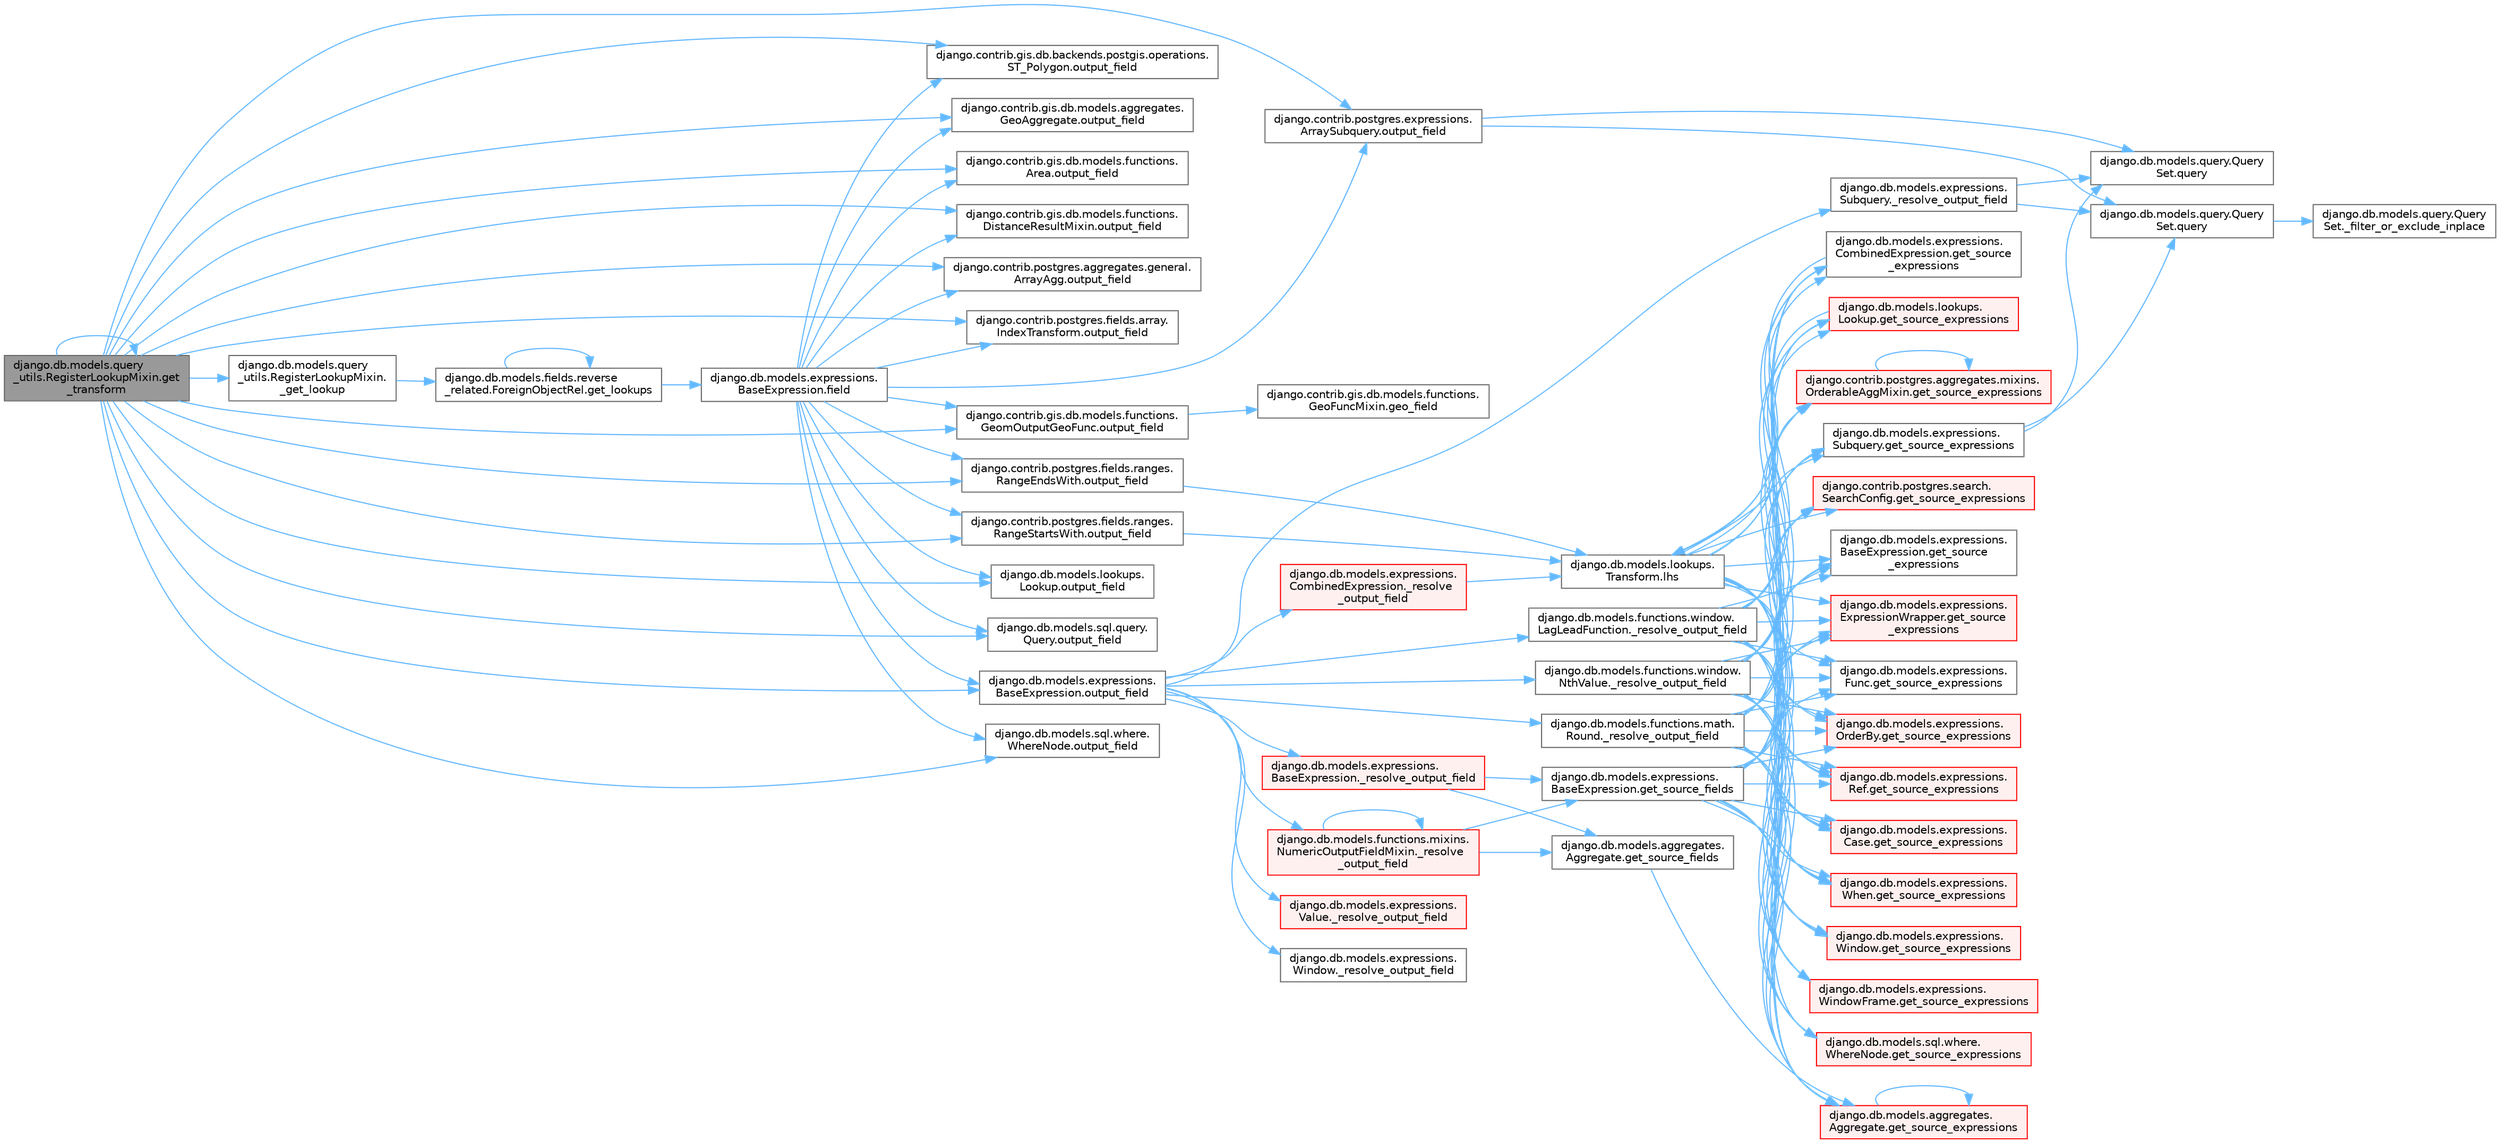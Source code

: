 digraph "django.db.models.query_utils.RegisterLookupMixin.get_transform"
{
 // LATEX_PDF_SIZE
  bgcolor="transparent";
  edge [fontname=Helvetica,fontsize=10,labelfontname=Helvetica,labelfontsize=10];
  node [fontname=Helvetica,fontsize=10,shape=box,height=0.2,width=0.4];
  rankdir="LR";
  Node1 [id="Node000001",label="django.db.models.query\l_utils.RegisterLookupMixin.get\l_transform",height=0.2,width=0.4,color="gray40", fillcolor="grey60", style="filled", fontcolor="black",tooltip=" "];
  Node1 -> Node2 [id="edge1_Node000001_Node000002",color="steelblue1",style="solid",tooltip=" "];
  Node2 [id="Node000002",label="django.db.models.query\l_utils.RegisterLookupMixin.\l_get_lookup",height=0.2,width=0.4,color="grey40", fillcolor="white", style="filled",URL="$classdjango_1_1db_1_1models_1_1query__utils_1_1_register_lookup_mixin.html#a15e178dd98d40077285486cd88ff4df7",tooltip=" "];
  Node2 -> Node3 [id="edge2_Node000002_Node000003",color="steelblue1",style="solid",tooltip=" "];
  Node3 [id="Node000003",label="django.db.models.fields.reverse\l_related.ForeignObjectRel.get_lookups",height=0.2,width=0.4,color="grey40", fillcolor="white", style="filled",URL="$classdjango_1_1db_1_1models_1_1fields_1_1reverse__related_1_1_foreign_object_rel.html#ac1746692a9326e9b00254cef6f2ea647",tooltip=" "];
  Node3 -> Node4 [id="edge3_Node000003_Node000004",color="steelblue1",style="solid",tooltip=" "];
  Node4 [id="Node000004",label="django.db.models.expressions.\lBaseExpression.field",height=0.2,width=0.4,color="grey40", fillcolor="white", style="filled",URL="$classdjango_1_1db_1_1models_1_1expressions_1_1_base_expression.html#a70aeb35391ada82c2e9f02b1c3ac150c",tooltip=" "];
  Node4 -> Node5 [id="edge4_Node000004_Node000005",color="steelblue1",style="solid",tooltip=" "];
  Node5 [id="Node000005",label="django.contrib.gis.db.backends.postgis.operations.\lST_Polygon.output_field",height=0.2,width=0.4,color="grey40", fillcolor="white", style="filled",URL="$classdjango_1_1contrib_1_1gis_1_1db_1_1backends_1_1postgis_1_1operations_1_1_s_t___polygon.html#a4427b1b0cb4e6df4fde6c045c562118a",tooltip=" "];
  Node4 -> Node6 [id="edge5_Node000004_Node000006",color="steelblue1",style="solid",tooltip=" "];
  Node6 [id="Node000006",label="django.contrib.gis.db.models.aggregates.\lGeoAggregate.output_field",height=0.2,width=0.4,color="grey40", fillcolor="white", style="filled",URL="$classdjango_1_1contrib_1_1gis_1_1db_1_1models_1_1aggregates_1_1_geo_aggregate.html#a1f680d71d32335c5854387fa09555108",tooltip=" "];
  Node4 -> Node7 [id="edge6_Node000004_Node000007",color="steelblue1",style="solid",tooltip=" "];
  Node7 [id="Node000007",label="django.contrib.gis.db.models.functions.\lArea.output_field",height=0.2,width=0.4,color="grey40", fillcolor="white", style="filled",URL="$classdjango_1_1contrib_1_1gis_1_1db_1_1models_1_1functions_1_1_area.html#a017724b08cd640b0e7e834e003cc103d",tooltip=" "];
  Node4 -> Node8 [id="edge7_Node000004_Node000008",color="steelblue1",style="solid",tooltip=" "];
  Node8 [id="Node000008",label="django.contrib.gis.db.models.functions.\lDistanceResultMixin.output_field",height=0.2,width=0.4,color="grey40", fillcolor="white", style="filled",URL="$classdjango_1_1contrib_1_1gis_1_1db_1_1models_1_1functions_1_1_distance_result_mixin.html#af219b5c12f89e181ada240244818e239",tooltip=" "];
  Node4 -> Node9 [id="edge8_Node000004_Node000009",color="steelblue1",style="solid",tooltip=" "];
  Node9 [id="Node000009",label="django.contrib.gis.db.models.functions.\lGeomOutputGeoFunc.output_field",height=0.2,width=0.4,color="grey40", fillcolor="white", style="filled",URL="$classdjango_1_1contrib_1_1gis_1_1db_1_1models_1_1functions_1_1_geom_output_geo_func.html#a55415993f9af0a2cbde3681557342482",tooltip=" "];
  Node9 -> Node10 [id="edge9_Node000009_Node000010",color="steelblue1",style="solid",tooltip=" "];
  Node10 [id="Node000010",label="django.contrib.gis.db.models.functions.\lGeoFuncMixin.geo_field",height=0.2,width=0.4,color="grey40", fillcolor="white", style="filled",URL="$classdjango_1_1contrib_1_1gis_1_1db_1_1models_1_1functions_1_1_geo_func_mixin.html#aae4bfeb201602d13218e58d1778b4c1b",tooltip=" "];
  Node4 -> Node11 [id="edge10_Node000004_Node000011",color="steelblue1",style="solid",tooltip=" "];
  Node11 [id="Node000011",label="django.contrib.postgres.aggregates.general.\lArrayAgg.output_field",height=0.2,width=0.4,color="grey40", fillcolor="white", style="filled",URL="$classdjango_1_1contrib_1_1postgres_1_1aggregates_1_1general_1_1_array_agg.html#a845ed6cbbb6d6fe470d9478934ade450",tooltip=" "];
  Node4 -> Node12 [id="edge11_Node000004_Node000012",color="steelblue1",style="solid",tooltip=" "];
  Node12 [id="Node000012",label="django.contrib.postgres.expressions.\lArraySubquery.output_field",height=0.2,width=0.4,color="grey40", fillcolor="white", style="filled",URL="$classdjango_1_1contrib_1_1postgres_1_1expressions_1_1_array_subquery.html#adfc4d450008ff7b23517e73cbd1ad172",tooltip=" "];
  Node12 -> Node13 [id="edge12_Node000012_Node000013",color="steelblue1",style="solid",tooltip=" "];
  Node13 [id="Node000013",label="django.db.models.query.Query\lSet.query",height=0.2,width=0.4,color="grey40", fillcolor="white", style="filled",URL="$classdjango_1_1db_1_1models_1_1query_1_1_query_set.html#a8028ed81b109acb162489dbd16604c83",tooltip=" "];
  Node13 -> Node14 [id="edge13_Node000013_Node000014",color="steelblue1",style="solid",tooltip=" "];
  Node14 [id="Node000014",label="django.db.models.query.Query\lSet._filter_or_exclude_inplace",height=0.2,width=0.4,color="grey40", fillcolor="white", style="filled",URL="$classdjango_1_1db_1_1models_1_1query_1_1_query_set.html#aabeb9102e4ff687eea5dc3a6d54a8a29",tooltip=" "];
  Node12 -> Node15 [id="edge14_Node000012_Node000015",color="steelblue1",style="solid",tooltip=" "];
  Node15 [id="Node000015",label="django.db.models.query.Query\lSet.query",height=0.2,width=0.4,color="grey40", fillcolor="white", style="filled",URL="$classdjango_1_1db_1_1models_1_1query_1_1_query_set.html#a0b0307a9b3f65303afb2c5783372d2c2",tooltip=" "];
  Node4 -> Node16 [id="edge15_Node000004_Node000016",color="steelblue1",style="solid",tooltip=" "];
  Node16 [id="Node000016",label="django.contrib.postgres.fields.array.\lIndexTransform.output_field",height=0.2,width=0.4,color="grey40", fillcolor="white", style="filled",URL="$classdjango_1_1contrib_1_1postgres_1_1fields_1_1array_1_1_index_transform.html#ae3ca901f64e761da8d9dff087275f9ef",tooltip=" "];
  Node4 -> Node17 [id="edge16_Node000004_Node000017",color="steelblue1",style="solid",tooltip=" "];
  Node17 [id="Node000017",label="django.contrib.postgres.fields.ranges.\lRangeEndsWith.output_field",height=0.2,width=0.4,color="grey40", fillcolor="white", style="filled",URL="$classdjango_1_1contrib_1_1postgres_1_1fields_1_1ranges_1_1_range_ends_with.html#ab81e75d2435974b6171ddb1cbce4ebd9",tooltip=" "];
  Node17 -> Node18 [id="edge17_Node000017_Node000018",color="steelblue1",style="solid",tooltip=" "];
  Node18 [id="Node000018",label="django.db.models.lookups.\lTransform.lhs",height=0.2,width=0.4,color="grey40", fillcolor="white", style="filled",URL="$classdjango_1_1db_1_1models_1_1lookups_1_1_transform.html#ac0ce01e192abd1a739a4c77fcc8a1bf9",tooltip=" "];
  Node18 -> Node19 [id="edge18_Node000018_Node000019",color="steelblue1",style="solid",tooltip=" "];
  Node19 [id="Node000019",label="django.contrib.postgres.aggregates.mixins.\lOrderableAggMixin.get_source_expressions",height=0.2,width=0.4,color="red", fillcolor="#FFF0F0", style="filled",URL="$classdjango_1_1contrib_1_1postgres_1_1aggregates_1_1mixins_1_1_orderable_agg_mixin.html#abed9d6bb5142aafc8b77ac03f9d7a989",tooltip=" "];
  Node19 -> Node19 [id="edge19_Node000019_Node000019",color="steelblue1",style="solid",tooltip=" "];
  Node18 -> Node33 [id="edge20_Node000018_Node000033",color="steelblue1",style="solid",tooltip=" "];
  Node33 [id="Node000033",label="django.contrib.postgres.search.\lSearchConfig.get_source_expressions",height=0.2,width=0.4,color="red", fillcolor="#FFF0F0", style="filled",URL="$classdjango_1_1contrib_1_1postgres_1_1search_1_1_search_config.html#a2c17d4dfedc6381528df8a0a1b3751bf",tooltip=" "];
  Node18 -> Node36 [id="edge21_Node000018_Node000036",color="steelblue1",style="solid",tooltip=" "];
  Node36 [id="Node000036",label="django.db.models.aggregates.\lAggregate.get_source_expressions",height=0.2,width=0.4,color="red", fillcolor="#FFF0F0", style="filled",URL="$classdjango_1_1db_1_1models_1_1aggregates_1_1_aggregate.html#a4a47839518c013f780a931e4bcf2d4f1",tooltip=" "];
  Node36 -> Node36 [id="edge22_Node000036_Node000036",color="steelblue1",style="solid",tooltip=" "];
  Node18 -> Node1416 [id="edge23_Node000018_Node001416",color="steelblue1",style="solid",tooltip=" "];
  Node1416 [id="Node001416",label="django.db.models.expressions.\lBaseExpression.get_source\l_expressions",height=0.2,width=0.4,color="grey40", fillcolor="white", style="filled",URL="$classdjango_1_1db_1_1models_1_1expressions_1_1_base_expression.html#a1a052b2bf91363cc1367dbffb2b47708",tooltip=" "];
  Node18 -> Node1417 [id="edge24_Node000018_Node001417",color="steelblue1",style="solid",tooltip=" "];
  Node1417 [id="Node001417",label="django.db.models.expressions.\lCase.get_source_expressions",height=0.2,width=0.4,color="red", fillcolor="#FFF0F0", style="filled",URL="$classdjango_1_1db_1_1models_1_1expressions_1_1_case.html#a342de2ff64d7b1a41e1a86d89dee51b4",tooltip=" "];
  Node18 -> Node1424 [id="edge25_Node000018_Node001424",color="steelblue1",style="solid",tooltip=" "];
  Node1424 [id="Node001424",label="django.db.models.expressions.\lCombinedExpression.get_source\l_expressions",height=0.2,width=0.4,color="grey40", fillcolor="white", style="filled",URL="$classdjango_1_1db_1_1models_1_1expressions_1_1_combined_expression.html#a310a894787d41c927558cb35b23d3a90",tooltip=" "];
  Node1424 -> Node18 [id="edge26_Node001424_Node000018",color="steelblue1",style="solid",tooltip=" "];
  Node18 -> Node1425 [id="edge27_Node000018_Node001425",color="steelblue1",style="solid",tooltip=" "];
  Node1425 [id="Node001425",label="django.db.models.expressions.\lExpressionWrapper.get_source\l_expressions",height=0.2,width=0.4,color="red", fillcolor="#FFF0F0", style="filled",URL="$classdjango_1_1db_1_1models_1_1expressions_1_1_expression_wrapper.html#abdd54fb24f108830588d86a69e619e8f",tooltip=" "];
  Node18 -> Node1429 [id="edge28_Node000018_Node001429",color="steelblue1",style="solid",tooltip=" "];
  Node1429 [id="Node001429",label="django.db.models.expressions.\lFunc.get_source_expressions",height=0.2,width=0.4,color="grey40", fillcolor="white", style="filled",URL="$classdjango_1_1db_1_1models_1_1expressions_1_1_func.html#a2edd81324f310981c50c4d7d6b02fc36",tooltip=" "];
  Node18 -> Node1430 [id="edge29_Node000018_Node001430",color="steelblue1",style="solid",tooltip=" "];
  Node1430 [id="Node001430",label="django.db.models.expressions.\lOrderBy.get_source_expressions",height=0.2,width=0.4,color="red", fillcolor="#FFF0F0", style="filled",URL="$classdjango_1_1db_1_1models_1_1expressions_1_1_order_by.html#aa0b698a72cab3662300d9849e2e0b2df",tooltip=" "];
  Node18 -> Node1431 [id="edge30_Node000018_Node001431",color="steelblue1",style="solid",tooltip=" "];
  Node1431 [id="Node001431",label="django.db.models.expressions.\lRef.get_source_expressions",height=0.2,width=0.4,color="red", fillcolor="#FFF0F0", style="filled",URL="$classdjango_1_1db_1_1models_1_1expressions_1_1_ref.html#a34966901a7ce794db70ff599b65fe2ce",tooltip=" "];
  Node18 -> Node1432 [id="edge31_Node000018_Node001432",color="steelblue1",style="solid",tooltip=" "];
  Node1432 [id="Node001432",label="django.db.models.expressions.\lSubquery.get_source_expressions",height=0.2,width=0.4,color="grey40", fillcolor="white", style="filled",URL="$classdjango_1_1db_1_1models_1_1expressions_1_1_subquery.html#a39b90b2b3d0ee3caf0b75571062f214e",tooltip=" "];
  Node1432 -> Node13 [id="edge32_Node001432_Node000013",color="steelblue1",style="solid",tooltip=" "];
  Node1432 -> Node15 [id="edge33_Node001432_Node000015",color="steelblue1",style="solid",tooltip=" "];
  Node18 -> Node1433 [id="edge34_Node000018_Node001433",color="steelblue1",style="solid",tooltip=" "];
  Node1433 [id="Node001433",label="django.db.models.expressions.\lWhen.get_source_expressions",height=0.2,width=0.4,color="red", fillcolor="#FFF0F0", style="filled",URL="$classdjango_1_1db_1_1models_1_1expressions_1_1_when.html#aed38e210fabf48478aed2ff00ccbdfbe",tooltip=" "];
  Node18 -> Node1434 [id="edge35_Node000018_Node001434",color="steelblue1",style="solid",tooltip=" "];
  Node1434 [id="Node001434",label="django.db.models.expressions.\lWindow.get_source_expressions",height=0.2,width=0.4,color="red", fillcolor="#FFF0F0", style="filled",URL="$classdjango_1_1db_1_1models_1_1expressions_1_1_window.html#a52d79e8fa282239e67f8d9cdc5112388",tooltip=" "];
  Node18 -> Node1435 [id="edge36_Node000018_Node001435",color="steelblue1",style="solid",tooltip=" "];
  Node1435 [id="Node001435",label="django.db.models.expressions.\lWindowFrame.get_source_expressions",height=0.2,width=0.4,color="red", fillcolor="#FFF0F0", style="filled",URL="$classdjango_1_1db_1_1models_1_1expressions_1_1_window_frame.html#a4b54c4c9b4c4a68308953d25703a2544",tooltip=" "];
  Node18 -> Node3433 [id="edge37_Node000018_Node003433",color="steelblue1",style="solid",tooltip=" "];
  Node3433 [id="Node003433",label="django.db.models.lookups.\lLookup.get_source_expressions",height=0.2,width=0.4,color="red", fillcolor="#FFF0F0", style="filled",URL="$classdjango_1_1db_1_1models_1_1lookups_1_1_lookup.html#ab733397a7e7276a69a7092430799a22a",tooltip=" "];
  Node3433 -> Node18 [id="edge38_Node003433_Node000018",color="steelblue1",style="solid",tooltip=" "];
  Node18 -> Node3435 [id="edge39_Node000018_Node003435",color="steelblue1",style="solid",tooltip=" "];
  Node3435 [id="Node003435",label="django.db.models.sql.where.\lWhereNode.get_source_expressions",height=0.2,width=0.4,color="red", fillcolor="#FFF0F0", style="filled",URL="$classdjango_1_1db_1_1models_1_1sql_1_1where_1_1_where_node.html#ae3155308ff1faf4914e3e7f0134f49d7",tooltip=" "];
  Node4 -> Node1411 [id="edge40_Node000004_Node001411",color="steelblue1",style="solid",tooltip=" "];
  Node1411 [id="Node001411",label="django.contrib.postgres.fields.ranges.\lRangeStartsWith.output_field",height=0.2,width=0.4,color="grey40", fillcolor="white", style="filled",URL="$classdjango_1_1contrib_1_1postgres_1_1fields_1_1ranges_1_1_range_starts_with.html#a4e864cbda43e695a0ae6b2c3b4ced157",tooltip=" "];
  Node1411 -> Node18 [id="edge41_Node001411_Node000018",color="steelblue1",style="solid",tooltip=" "];
  Node4 -> Node1412 [id="edge42_Node000004_Node001412",color="steelblue1",style="solid",tooltip=" "];
  Node1412 [id="Node001412",label="django.db.models.expressions.\lBaseExpression.output_field",height=0.2,width=0.4,color="grey40", fillcolor="white", style="filled",URL="$classdjango_1_1db_1_1models_1_1expressions_1_1_base_expression.html#a7f0982cb1de5cdeaa7f043c3ae611a6d",tooltip=" "];
  Node1412 -> Node1413 [id="edge43_Node001412_Node001413",color="steelblue1",style="solid",tooltip=" "];
  Node1413 [id="Node001413",label="django.db.models.expressions.\lBaseExpression._resolve_output_field",height=0.2,width=0.4,color="red", fillcolor="#FFF0F0", style="filled",URL="$classdjango_1_1db_1_1models_1_1expressions_1_1_base_expression.html#a4d77b67d8a2c12f240cfa67a218742d9",tooltip=" "];
  Node1413 -> Node1414 [id="edge44_Node001413_Node001414",color="steelblue1",style="solid",tooltip=" "];
  Node1414 [id="Node001414",label="django.db.models.aggregates.\lAggregate.get_source_fields",height=0.2,width=0.4,color="grey40", fillcolor="white", style="filled",URL="$classdjango_1_1db_1_1models_1_1aggregates_1_1_aggregate.html#af73c40e545aeb53760d4f8ab45795ce7",tooltip=" "];
  Node1414 -> Node36 [id="edge45_Node001414_Node000036",color="steelblue1",style="solid",tooltip=" "];
  Node1413 -> Node1415 [id="edge46_Node001413_Node001415",color="steelblue1",style="solid",tooltip=" "];
  Node1415 [id="Node001415",label="django.db.models.expressions.\lBaseExpression.get_source_fields",height=0.2,width=0.4,color="grey40", fillcolor="white", style="filled",URL="$classdjango_1_1db_1_1models_1_1expressions_1_1_base_expression.html#a12ff1384ded4ceeeb39de09b54a827aa",tooltip=" "];
  Node1415 -> Node19 [id="edge47_Node001415_Node000019",color="steelblue1",style="solid",tooltip=" "];
  Node1415 -> Node33 [id="edge48_Node001415_Node000033",color="steelblue1",style="solid",tooltip=" "];
  Node1415 -> Node36 [id="edge49_Node001415_Node000036",color="steelblue1",style="solid",tooltip=" "];
  Node1415 -> Node1416 [id="edge50_Node001415_Node001416",color="steelblue1",style="solid",tooltip=" "];
  Node1415 -> Node1417 [id="edge51_Node001415_Node001417",color="steelblue1",style="solid",tooltip=" "];
  Node1415 -> Node1424 [id="edge52_Node001415_Node001424",color="steelblue1",style="solid",tooltip=" "];
  Node1415 -> Node1425 [id="edge53_Node001415_Node001425",color="steelblue1",style="solid",tooltip=" "];
  Node1415 -> Node1429 [id="edge54_Node001415_Node001429",color="steelblue1",style="solid",tooltip=" "];
  Node1415 -> Node1430 [id="edge55_Node001415_Node001430",color="steelblue1",style="solid",tooltip=" "];
  Node1415 -> Node1431 [id="edge56_Node001415_Node001431",color="steelblue1",style="solid",tooltip=" "];
  Node1415 -> Node1432 [id="edge57_Node001415_Node001432",color="steelblue1",style="solid",tooltip=" "];
  Node1415 -> Node1433 [id="edge58_Node001415_Node001433",color="steelblue1",style="solid",tooltip=" "];
  Node1415 -> Node1434 [id="edge59_Node001415_Node001434",color="steelblue1",style="solid",tooltip=" "];
  Node1415 -> Node1435 [id="edge60_Node001415_Node001435",color="steelblue1",style="solid",tooltip=" "];
  Node1415 -> Node3433 [id="edge61_Node001415_Node003433",color="steelblue1",style="solid",tooltip=" "];
  Node1415 -> Node3435 [id="edge62_Node001415_Node003435",color="steelblue1",style="solid",tooltip=" "];
  Node1412 -> Node3775 [id="edge63_Node001412_Node003775",color="steelblue1",style="solid",tooltip=" "];
  Node3775 [id="Node003775",label="django.db.models.expressions.\lCombinedExpression._resolve\l_output_field",height=0.2,width=0.4,color="red", fillcolor="#FFF0F0", style="filled",URL="$classdjango_1_1db_1_1models_1_1expressions_1_1_combined_expression.html#ad5c6df54cfa479187073e305a8cbae20",tooltip=" "];
  Node3775 -> Node18 [id="edge64_Node003775_Node000018",color="steelblue1",style="solid",tooltip=" "];
  Node1412 -> Node3777 [id="edge65_Node001412_Node003777",color="steelblue1",style="solid",tooltip=" "];
  Node3777 [id="Node003777",label="django.db.models.expressions.\lSubquery._resolve_output_field",height=0.2,width=0.4,color="grey40", fillcolor="white", style="filled",URL="$classdjango_1_1db_1_1models_1_1expressions_1_1_subquery.html#a1e6f5dc8cd3e49d208c9b8770607552d",tooltip=" "];
  Node3777 -> Node13 [id="edge66_Node003777_Node000013",color="steelblue1",style="solid",tooltip=" "];
  Node3777 -> Node15 [id="edge67_Node003777_Node000015",color="steelblue1",style="solid",tooltip=" "];
  Node1412 -> Node3778 [id="edge68_Node001412_Node003778",color="steelblue1",style="solid",tooltip=" "];
  Node3778 [id="Node003778",label="django.db.models.expressions.\lValue._resolve_output_field",height=0.2,width=0.4,color="red", fillcolor="#FFF0F0", style="filled",URL="$classdjango_1_1db_1_1models_1_1expressions_1_1_value.html#af1af121c7b76f0e7325f3276049675dd",tooltip=" "];
  Node1412 -> Node3779 [id="edge69_Node001412_Node003779",color="steelblue1",style="solid",tooltip=" "];
  Node3779 [id="Node003779",label="django.db.models.expressions.\lWindow._resolve_output_field",height=0.2,width=0.4,color="grey40", fillcolor="white", style="filled",URL="$classdjango_1_1db_1_1models_1_1expressions_1_1_window.html#a165cffc4e962ae979c8c6bf5f1ed30bd",tooltip=" "];
  Node1412 -> Node3780 [id="edge70_Node001412_Node003780",color="steelblue1",style="solid",tooltip=" "];
  Node3780 [id="Node003780",label="django.db.models.functions.math.\lRound._resolve_output_field",height=0.2,width=0.4,color="grey40", fillcolor="white", style="filled",URL="$classdjango_1_1db_1_1models_1_1functions_1_1math_1_1_round.html#aa7b9332c35bc83a0f7055177fb9304e3",tooltip=" "];
  Node3780 -> Node19 [id="edge71_Node003780_Node000019",color="steelblue1",style="solid",tooltip=" "];
  Node3780 -> Node33 [id="edge72_Node003780_Node000033",color="steelblue1",style="solid",tooltip=" "];
  Node3780 -> Node36 [id="edge73_Node003780_Node000036",color="steelblue1",style="solid",tooltip=" "];
  Node3780 -> Node1416 [id="edge74_Node003780_Node001416",color="steelblue1",style="solid",tooltip=" "];
  Node3780 -> Node1417 [id="edge75_Node003780_Node001417",color="steelblue1",style="solid",tooltip=" "];
  Node3780 -> Node1424 [id="edge76_Node003780_Node001424",color="steelblue1",style="solid",tooltip=" "];
  Node3780 -> Node1425 [id="edge77_Node003780_Node001425",color="steelblue1",style="solid",tooltip=" "];
  Node3780 -> Node1429 [id="edge78_Node003780_Node001429",color="steelblue1",style="solid",tooltip=" "];
  Node3780 -> Node1430 [id="edge79_Node003780_Node001430",color="steelblue1",style="solid",tooltip=" "];
  Node3780 -> Node1431 [id="edge80_Node003780_Node001431",color="steelblue1",style="solid",tooltip=" "];
  Node3780 -> Node1432 [id="edge81_Node003780_Node001432",color="steelblue1",style="solid",tooltip=" "];
  Node3780 -> Node1433 [id="edge82_Node003780_Node001433",color="steelblue1",style="solid",tooltip=" "];
  Node3780 -> Node1434 [id="edge83_Node003780_Node001434",color="steelblue1",style="solid",tooltip=" "];
  Node3780 -> Node1435 [id="edge84_Node003780_Node001435",color="steelblue1",style="solid",tooltip=" "];
  Node3780 -> Node3433 [id="edge85_Node003780_Node003433",color="steelblue1",style="solid",tooltip=" "];
  Node3780 -> Node3435 [id="edge86_Node003780_Node003435",color="steelblue1",style="solid",tooltip=" "];
  Node1412 -> Node3781 [id="edge87_Node001412_Node003781",color="steelblue1",style="solid",tooltip=" "];
  Node3781 [id="Node003781",label="django.db.models.functions.mixins.\lNumericOutputFieldMixin._resolve\l_output_field",height=0.2,width=0.4,color="red", fillcolor="#FFF0F0", style="filled",URL="$classdjango_1_1db_1_1models_1_1functions_1_1mixins_1_1_numeric_output_field_mixin.html#ada10dc529cfe036597471f6439dfb0c5",tooltip=" "];
  Node3781 -> Node3781 [id="edge88_Node003781_Node003781",color="steelblue1",style="solid",tooltip=" "];
  Node3781 -> Node1414 [id="edge89_Node003781_Node001414",color="steelblue1",style="solid",tooltip=" "];
  Node3781 -> Node1415 [id="edge90_Node003781_Node001415",color="steelblue1",style="solid",tooltip=" "];
  Node1412 -> Node3782 [id="edge91_Node001412_Node003782",color="steelblue1",style="solid",tooltip=" "];
  Node3782 [id="Node003782",label="django.db.models.functions.window.\lLagLeadFunction._resolve_output_field",height=0.2,width=0.4,color="grey40", fillcolor="white", style="filled",URL="$classdjango_1_1db_1_1models_1_1functions_1_1window_1_1_lag_lead_function.html#ad9fef4f0de0bae4168483d83bf154eb5",tooltip=" "];
  Node3782 -> Node19 [id="edge92_Node003782_Node000019",color="steelblue1",style="solid",tooltip=" "];
  Node3782 -> Node33 [id="edge93_Node003782_Node000033",color="steelblue1",style="solid",tooltip=" "];
  Node3782 -> Node36 [id="edge94_Node003782_Node000036",color="steelblue1",style="solid",tooltip=" "];
  Node3782 -> Node1416 [id="edge95_Node003782_Node001416",color="steelblue1",style="solid",tooltip=" "];
  Node3782 -> Node1417 [id="edge96_Node003782_Node001417",color="steelblue1",style="solid",tooltip=" "];
  Node3782 -> Node1424 [id="edge97_Node003782_Node001424",color="steelblue1",style="solid",tooltip=" "];
  Node3782 -> Node1425 [id="edge98_Node003782_Node001425",color="steelblue1",style="solid",tooltip=" "];
  Node3782 -> Node1429 [id="edge99_Node003782_Node001429",color="steelblue1",style="solid",tooltip=" "];
  Node3782 -> Node1430 [id="edge100_Node003782_Node001430",color="steelblue1",style="solid",tooltip=" "];
  Node3782 -> Node1431 [id="edge101_Node003782_Node001431",color="steelblue1",style="solid",tooltip=" "];
  Node3782 -> Node1432 [id="edge102_Node003782_Node001432",color="steelblue1",style="solid",tooltip=" "];
  Node3782 -> Node1433 [id="edge103_Node003782_Node001433",color="steelblue1",style="solid",tooltip=" "];
  Node3782 -> Node1434 [id="edge104_Node003782_Node001434",color="steelblue1",style="solid",tooltip=" "];
  Node3782 -> Node1435 [id="edge105_Node003782_Node001435",color="steelblue1",style="solid",tooltip=" "];
  Node3782 -> Node3433 [id="edge106_Node003782_Node003433",color="steelblue1",style="solid",tooltip=" "];
  Node3782 -> Node3435 [id="edge107_Node003782_Node003435",color="steelblue1",style="solid",tooltip=" "];
  Node1412 -> Node3783 [id="edge108_Node001412_Node003783",color="steelblue1",style="solid",tooltip=" "];
  Node3783 [id="Node003783",label="django.db.models.functions.window.\lNthValue._resolve_output_field",height=0.2,width=0.4,color="grey40", fillcolor="white", style="filled",URL="$classdjango_1_1db_1_1models_1_1functions_1_1window_1_1_nth_value.html#a01f5c13b954177f7f499ab3a354aa38a",tooltip=" "];
  Node3783 -> Node19 [id="edge109_Node003783_Node000019",color="steelblue1",style="solid",tooltip=" "];
  Node3783 -> Node33 [id="edge110_Node003783_Node000033",color="steelblue1",style="solid",tooltip=" "];
  Node3783 -> Node36 [id="edge111_Node003783_Node000036",color="steelblue1",style="solid",tooltip=" "];
  Node3783 -> Node1416 [id="edge112_Node003783_Node001416",color="steelblue1",style="solid",tooltip=" "];
  Node3783 -> Node1417 [id="edge113_Node003783_Node001417",color="steelblue1",style="solid",tooltip=" "];
  Node3783 -> Node1424 [id="edge114_Node003783_Node001424",color="steelblue1",style="solid",tooltip=" "];
  Node3783 -> Node1425 [id="edge115_Node003783_Node001425",color="steelblue1",style="solid",tooltip=" "];
  Node3783 -> Node1429 [id="edge116_Node003783_Node001429",color="steelblue1",style="solid",tooltip=" "];
  Node3783 -> Node1430 [id="edge117_Node003783_Node001430",color="steelblue1",style="solid",tooltip=" "];
  Node3783 -> Node1431 [id="edge118_Node003783_Node001431",color="steelblue1",style="solid",tooltip=" "];
  Node3783 -> Node1432 [id="edge119_Node003783_Node001432",color="steelblue1",style="solid",tooltip=" "];
  Node3783 -> Node1433 [id="edge120_Node003783_Node001433",color="steelblue1",style="solid",tooltip=" "];
  Node3783 -> Node1434 [id="edge121_Node003783_Node001434",color="steelblue1",style="solid",tooltip=" "];
  Node3783 -> Node1435 [id="edge122_Node003783_Node001435",color="steelblue1",style="solid",tooltip=" "];
  Node3783 -> Node3433 [id="edge123_Node003783_Node003433",color="steelblue1",style="solid",tooltip=" "];
  Node3783 -> Node3435 [id="edge124_Node003783_Node003435",color="steelblue1",style="solid",tooltip=" "];
  Node4 -> Node1562 [id="edge125_Node000004_Node001562",color="steelblue1",style="solid",tooltip=" "];
  Node1562 [id="Node001562",label="django.db.models.lookups.\lLookup.output_field",height=0.2,width=0.4,color="grey40", fillcolor="white", style="filled",URL="$classdjango_1_1db_1_1models_1_1lookups_1_1_lookup.html#ac5f7b4f3c6722942ef415a8f83b98745",tooltip=" "];
  Node4 -> Node1563 [id="edge126_Node000004_Node001563",color="steelblue1",style="solid",tooltip=" "];
  Node1563 [id="Node001563",label="django.db.models.sql.query.\lQuery.output_field",height=0.2,width=0.4,color="grey40", fillcolor="white", style="filled",URL="$classdjango_1_1db_1_1models_1_1sql_1_1query_1_1_query.html#a53ec5a7472740d502ccbe1a6e526aa26",tooltip=" "];
  Node4 -> Node1564 [id="edge127_Node000004_Node001564",color="steelblue1",style="solid",tooltip=" "];
  Node1564 [id="Node001564",label="django.db.models.sql.where.\lWhereNode.output_field",height=0.2,width=0.4,color="grey40", fillcolor="white", style="filled",URL="$classdjango_1_1db_1_1models_1_1sql_1_1where_1_1_where_node.html#ac9648ee33da9c2746f6ca859befdf6b2",tooltip=" "];
  Node3 -> Node3 [id="edge128_Node000003_Node000003",color="steelblue1",style="solid",tooltip=" "];
  Node1 -> Node1 [id="edge129_Node000001_Node000001",color="steelblue1",style="solid",tooltip=" "];
  Node1 -> Node5 [id="edge130_Node000001_Node000005",color="steelblue1",style="solid",tooltip=" "];
  Node1 -> Node6 [id="edge131_Node000001_Node000006",color="steelblue1",style="solid",tooltip=" "];
  Node1 -> Node7 [id="edge132_Node000001_Node000007",color="steelblue1",style="solid",tooltip=" "];
  Node1 -> Node8 [id="edge133_Node000001_Node000008",color="steelblue1",style="solid",tooltip=" "];
  Node1 -> Node9 [id="edge134_Node000001_Node000009",color="steelblue1",style="solid",tooltip=" "];
  Node1 -> Node11 [id="edge135_Node000001_Node000011",color="steelblue1",style="solid",tooltip=" "];
  Node1 -> Node12 [id="edge136_Node000001_Node000012",color="steelblue1",style="solid",tooltip=" "];
  Node1 -> Node16 [id="edge137_Node000001_Node000016",color="steelblue1",style="solid",tooltip=" "];
  Node1 -> Node17 [id="edge138_Node000001_Node000017",color="steelblue1",style="solid",tooltip=" "];
  Node1 -> Node1411 [id="edge139_Node000001_Node001411",color="steelblue1",style="solid",tooltip=" "];
  Node1 -> Node1412 [id="edge140_Node000001_Node001412",color="steelblue1",style="solid",tooltip=" "];
  Node1 -> Node1562 [id="edge141_Node000001_Node001562",color="steelblue1",style="solid",tooltip=" "];
  Node1 -> Node1563 [id="edge142_Node000001_Node001563",color="steelblue1",style="solid",tooltip=" "];
  Node1 -> Node1564 [id="edge143_Node000001_Node001564",color="steelblue1",style="solid",tooltip=" "];
}
